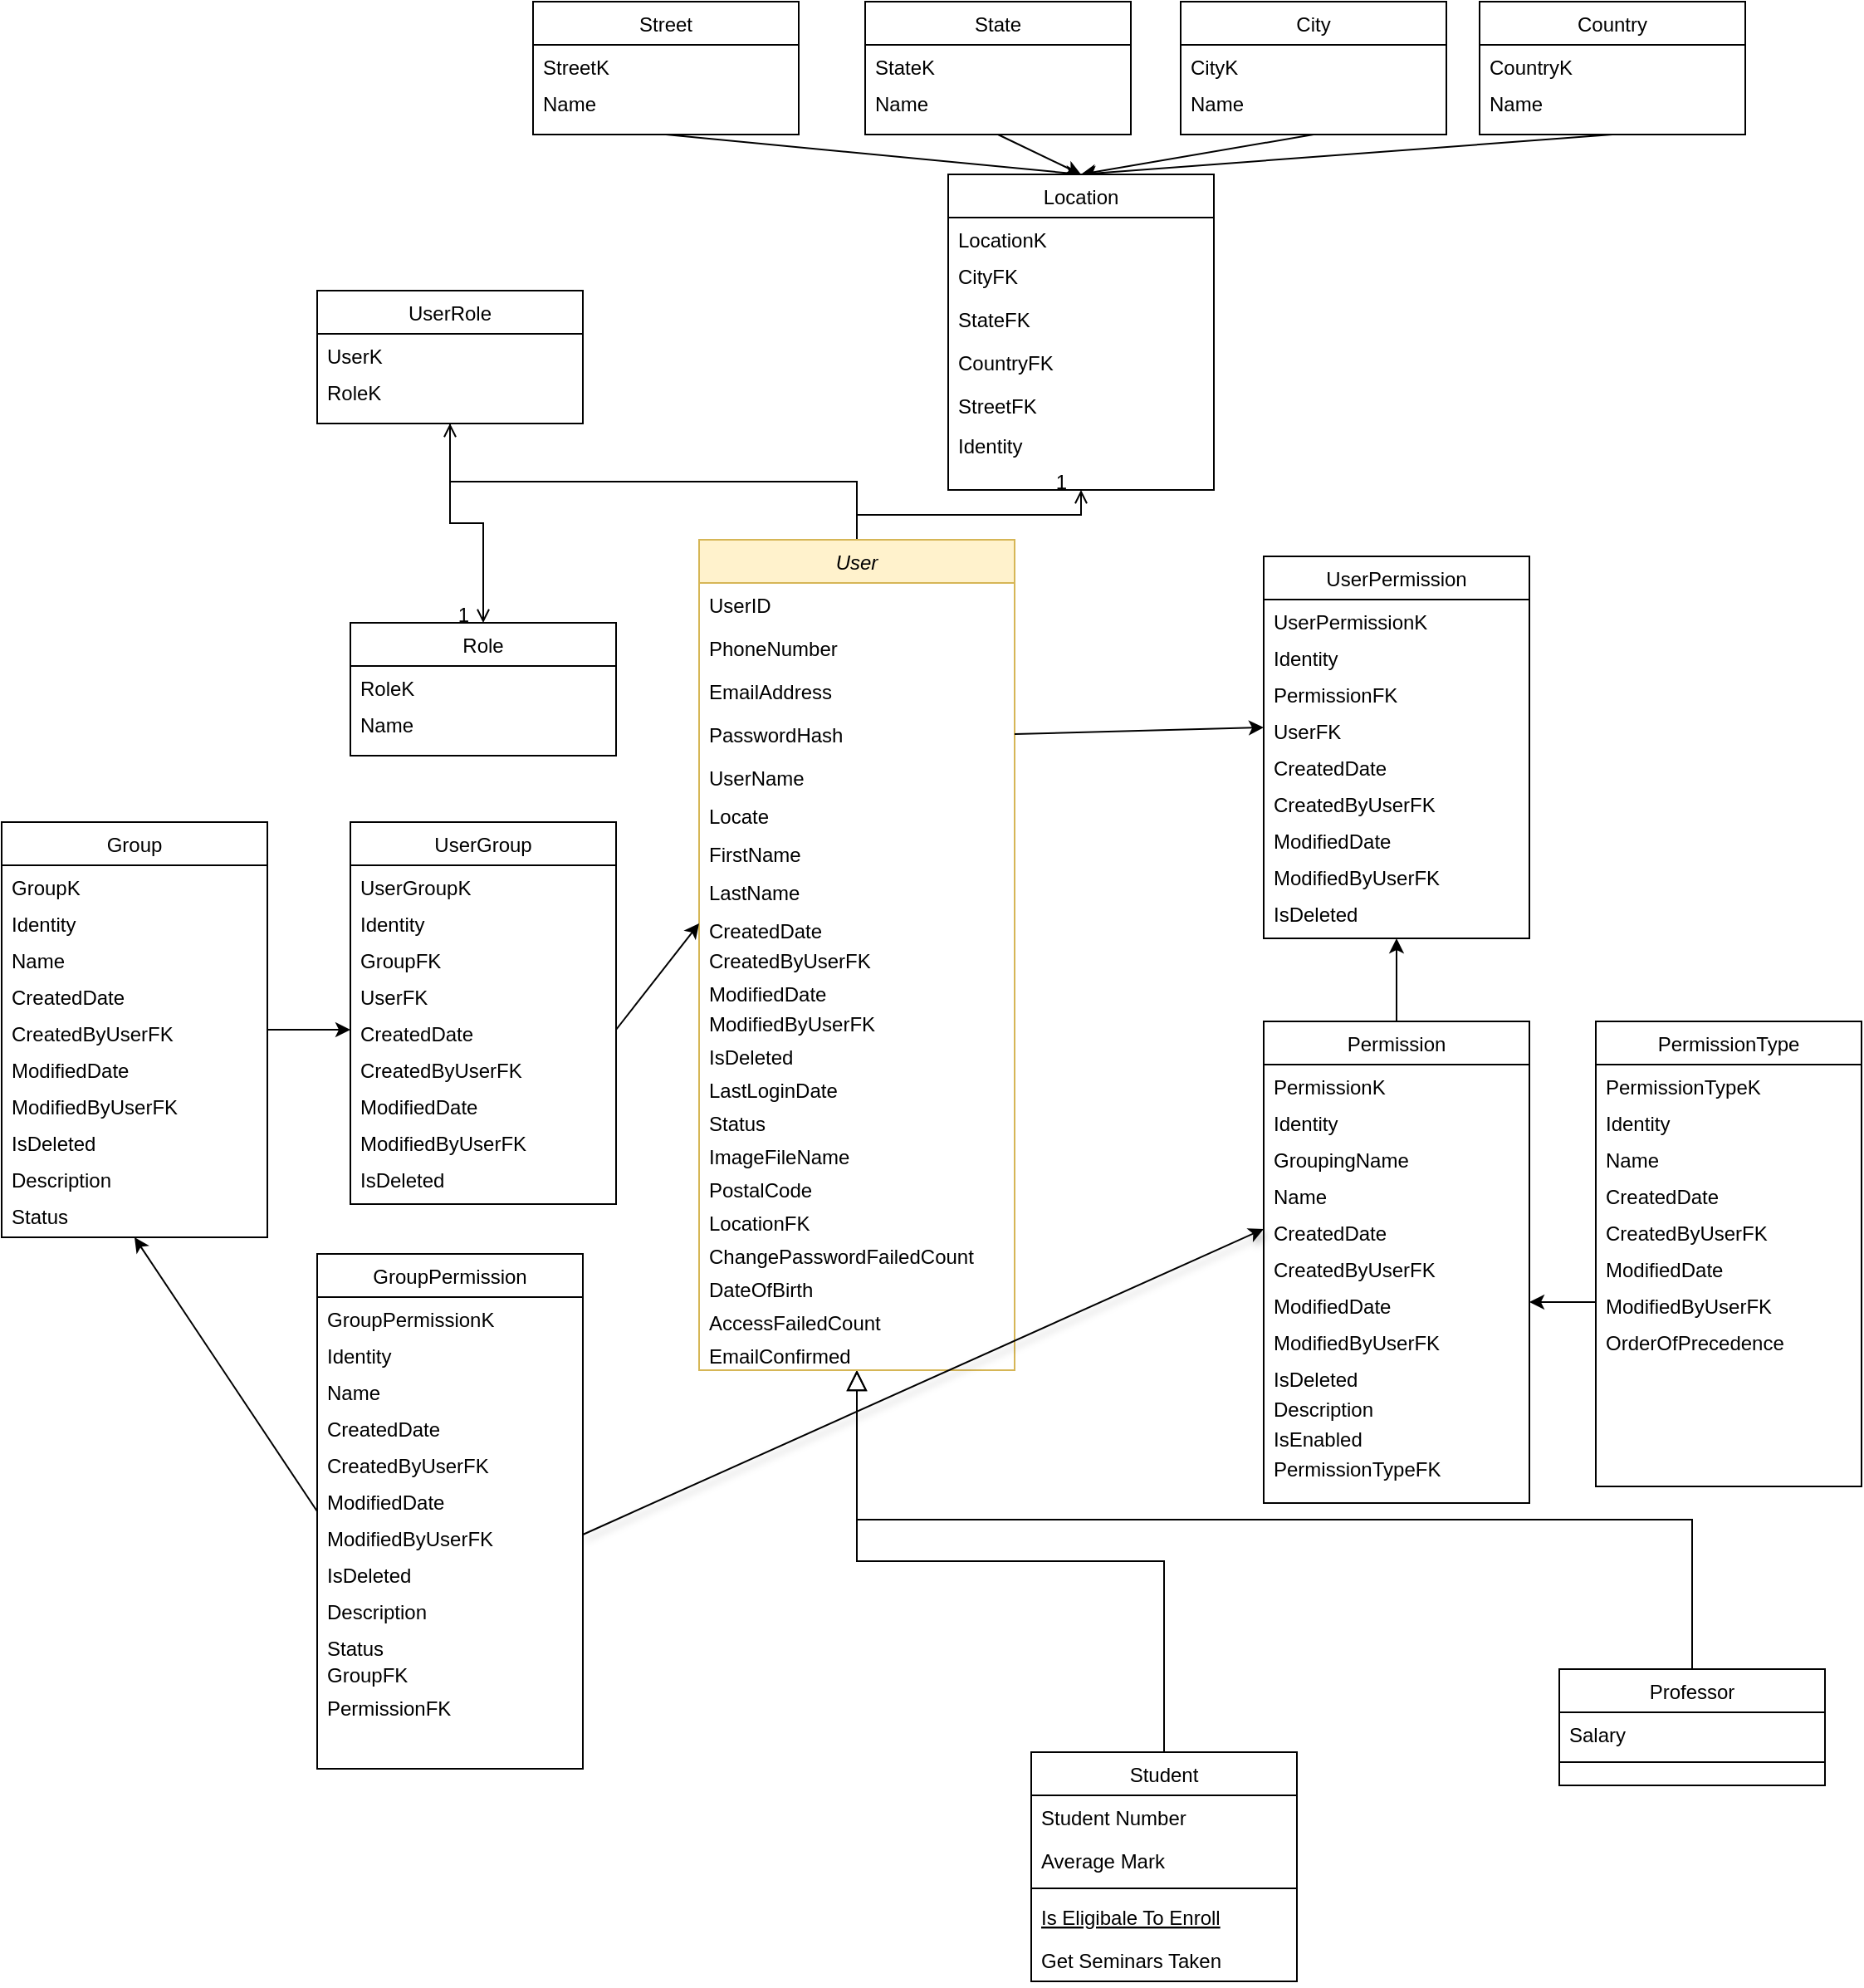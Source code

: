 <mxfile version="13.6.6" type="github">
  <diagram id="C5RBs43oDa-KdzZeNtuy" name="Page-1">
    <mxGraphModel dx="1669" dy="1644" grid="1" gridSize="10" guides="1" tooltips="1" connect="1" arrows="1" fold="1" page="1" pageScale="1" pageWidth="827" pageHeight="1169" math="0" shadow="0">
      <root>
        <mxCell id="WIyWlLk6GJQsqaUBKTNV-0" />
        <mxCell id="WIyWlLk6GJQsqaUBKTNV-1" parent="WIyWlLk6GJQsqaUBKTNV-0" />
        <mxCell id="zkfFHV4jXpPFQw0GAbJ--12" value="" style="endArrow=block;endSize=10;endFill=0;shadow=0;strokeWidth=1;rounded=0;edgeStyle=elbowEdgeStyle;elbow=vertical;" parent="WIyWlLk6GJQsqaUBKTNV-1" source="zkfFHV4jXpPFQw0GAbJ--6" target="zkfFHV4jXpPFQw0GAbJ--0" edge="1">
          <mxGeometry width="160" relative="1" as="geometry">
            <mxPoint x="200" y="203" as="sourcePoint" />
            <mxPoint x="200" y="203" as="targetPoint" />
          </mxGeometry>
        </mxCell>
        <mxCell id="zkfFHV4jXpPFQw0GAbJ--16" value="" style="endArrow=block;endSize=10;endFill=0;shadow=0;strokeWidth=1;rounded=0;edgeStyle=elbowEdgeStyle;elbow=vertical;" parent="WIyWlLk6GJQsqaUBKTNV-1" source="zkfFHV4jXpPFQw0GAbJ--13" target="zkfFHV4jXpPFQw0GAbJ--0" edge="1">
          <mxGeometry width="160" relative="1" as="geometry">
            <mxPoint x="210" y="373" as="sourcePoint" />
            <mxPoint x="310" y="271" as="targetPoint" />
          </mxGeometry>
        </mxCell>
        <mxCell id="zkfFHV4jXpPFQw0GAbJ--26" value="" style="endArrow=open;shadow=0;strokeWidth=1;rounded=0;endFill=1;edgeStyle=elbowEdgeStyle;elbow=vertical;entryX=0.5;entryY=1;entryDx=0;entryDy=0;" parent="WIyWlLk6GJQsqaUBKTNV-1" source="zkfFHV4jXpPFQw0GAbJ--0" target="Q-3guyebxXpcDZq1tB_L-99" edge="1">
          <mxGeometry x="0.5" y="41" relative="1" as="geometry">
            <mxPoint x="380" y="192" as="sourcePoint" />
            <mxPoint x="540" y="192" as="targetPoint" />
            <mxPoint x="-40" y="32" as="offset" />
          </mxGeometry>
        </mxCell>
        <mxCell id="zkfFHV4jXpPFQw0GAbJ--28" value="1" style="resizable=0;align=right;verticalAlign=bottom;labelBackgroundColor=none;fontSize=12;" parent="zkfFHV4jXpPFQw0GAbJ--26" connectable="0" vertex="1">
          <mxGeometry x="1" relative="1" as="geometry">
            <mxPoint x="-7" y="4" as="offset" />
          </mxGeometry>
        </mxCell>
        <mxCell id="zkfFHV4jXpPFQw0GAbJ--6" value="Student" style="swimlane;fontStyle=0;align=center;verticalAlign=top;childLayout=stackLayout;horizontal=1;startSize=26;horizontalStack=0;resizeParent=1;resizeLast=0;collapsible=1;marginBottom=0;rounded=0;shadow=0;strokeWidth=1;" parent="WIyWlLk6GJQsqaUBKTNV-1" vertex="1">
          <mxGeometry x="190" y="470" width="160" height="138" as="geometry">
            <mxRectangle x="130" y="380" width="160" height="26" as="alternateBounds" />
          </mxGeometry>
        </mxCell>
        <mxCell id="zkfFHV4jXpPFQw0GAbJ--7" value="Student Number" style="text;align=left;verticalAlign=top;spacingLeft=4;spacingRight=4;overflow=hidden;rotatable=0;points=[[0,0.5],[1,0.5]];portConstraint=eastwest;" parent="zkfFHV4jXpPFQw0GAbJ--6" vertex="1">
          <mxGeometry y="26" width="160" height="26" as="geometry" />
        </mxCell>
        <mxCell id="zkfFHV4jXpPFQw0GAbJ--8" value="Average Mark" style="text;align=left;verticalAlign=top;spacingLeft=4;spacingRight=4;overflow=hidden;rotatable=0;points=[[0,0.5],[1,0.5]];portConstraint=eastwest;rounded=0;shadow=0;html=0;" parent="zkfFHV4jXpPFQw0GAbJ--6" vertex="1">
          <mxGeometry y="52" width="160" height="26" as="geometry" />
        </mxCell>
        <mxCell id="zkfFHV4jXpPFQw0GAbJ--9" value="" style="line;html=1;strokeWidth=1;align=left;verticalAlign=middle;spacingTop=-1;spacingLeft=3;spacingRight=3;rotatable=0;labelPosition=right;points=[];portConstraint=eastwest;" parent="zkfFHV4jXpPFQw0GAbJ--6" vertex="1">
          <mxGeometry y="78" width="160" height="8" as="geometry" />
        </mxCell>
        <mxCell id="zkfFHV4jXpPFQw0GAbJ--10" value="Is Eligibale To Enroll" style="text;align=left;verticalAlign=top;spacingLeft=4;spacingRight=4;overflow=hidden;rotatable=0;points=[[0,0.5],[1,0.5]];portConstraint=eastwest;fontStyle=4" parent="zkfFHV4jXpPFQw0GAbJ--6" vertex="1">
          <mxGeometry y="86" width="160" height="26" as="geometry" />
        </mxCell>
        <mxCell id="zkfFHV4jXpPFQw0GAbJ--11" value="Get Seminars Taken" style="text;align=left;verticalAlign=top;spacingLeft=4;spacingRight=4;overflow=hidden;rotatable=0;points=[[0,0.5],[1,0.5]];portConstraint=eastwest;" parent="zkfFHV4jXpPFQw0GAbJ--6" vertex="1">
          <mxGeometry y="112" width="160" height="26" as="geometry" />
        </mxCell>
        <mxCell id="zkfFHV4jXpPFQw0GAbJ--13" value="Professor" style="swimlane;fontStyle=0;align=center;verticalAlign=top;childLayout=stackLayout;horizontal=1;startSize=26;horizontalStack=0;resizeParent=1;resizeLast=0;collapsible=1;marginBottom=0;rounded=0;shadow=0;strokeWidth=1;" parent="WIyWlLk6GJQsqaUBKTNV-1" vertex="1">
          <mxGeometry x="508" y="420" width="160" height="70" as="geometry">
            <mxRectangle x="340" y="380" width="170" height="26" as="alternateBounds" />
          </mxGeometry>
        </mxCell>
        <mxCell id="zkfFHV4jXpPFQw0GAbJ--14" value="Salary" style="text;align=left;verticalAlign=top;spacingLeft=4;spacingRight=4;overflow=hidden;rotatable=0;points=[[0,0.5],[1,0.5]];portConstraint=eastwest;" parent="zkfFHV4jXpPFQw0GAbJ--13" vertex="1">
          <mxGeometry y="26" width="160" height="26" as="geometry" />
        </mxCell>
        <mxCell id="zkfFHV4jXpPFQw0GAbJ--15" value="" style="line;html=1;strokeWidth=1;align=left;verticalAlign=middle;spacingTop=-1;spacingLeft=3;spacingRight=3;rotatable=0;labelPosition=right;points=[];portConstraint=eastwest;" parent="zkfFHV4jXpPFQw0GAbJ--13" vertex="1">
          <mxGeometry y="52" width="160" height="8" as="geometry" />
        </mxCell>
        <mxCell id="Q-3guyebxXpcDZq1tB_L-106" value="" style="endArrow=classic;html=1;entryX=0.5;entryY=0;entryDx=0;entryDy=0;exitX=0.5;exitY=1;exitDx=0;exitDy=0;" edge="1" parent="WIyWlLk6GJQsqaUBKTNV-1" source="zkfFHV4jXpPFQw0GAbJ--17" target="Q-3guyebxXpcDZq1tB_L-99">
          <mxGeometry width="50" height="50" relative="1" as="geometry">
            <mxPoint x="390" y="-340" as="sourcePoint" />
            <mxPoint x="440" y="-390" as="targetPoint" />
          </mxGeometry>
        </mxCell>
        <mxCell id="Q-3guyebxXpcDZq1tB_L-114" value="" style="endArrow=classic;html=1;exitX=0.5;exitY=1;exitDx=0;exitDy=0;entryX=0.5;entryY=0;entryDx=0;entryDy=0;" edge="1" parent="WIyWlLk6GJQsqaUBKTNV-1" source="Q-3guyebxXpcDZq1tB_L-107" target="Q-3guyebxXpcDZq1tB_L-99">
          <mxGeometry width="50" height="50" relative="1" as="geometry">
            <mxPoint x="690" y="-350" as="sourcePoint" />
            <mxPoint x="200" y="-330" as="targetPoint" />
          </mxGeometry>
        </mxCell>
        <mxCell id="Q-3guyebxXpcDZq1tB_L-115" value="" style="endArrow=classic;html=1;exitX=0.5;exitY=1;exitDx=0;exitDy=0;entryX=0.5;entryY=0;entryDx=0;entryDy=0;" edge="1" parent="WIyWlLk6GJQsqaUBKTNV-1" source="Q-3guyebxXpcDZq1tB_L-116" target="Q-3guyebxXpcDZq1tB_L-99">
          <mxGeometry width="50" height="50" relative="1" as="geometry">
            <mxPoint x="810" y="-320" as="sourcePoint" />
            <mxPoint x="310" y="-330" as="targetPoint" />
          </mxGeometry>
        </mxCell>
        <mxCell id="Q-3guyebxXpcDZq1tB_L-122" value="" style="endArrow=classic;html=1;exitX=0.5;exitY=1;exitDx=0;exitDy=0;entryX=0.5;entryY=0;entryDx=0;entryDy=0;" edge="1" parent="WIyWlLk6GJQsqaUBKTNV-1" source="Q-3guyebxXpcDZq1tB_L-119" target="Q-3guyebxXpcDZq1tB_L-99">
          <mxGeometry width="50" height="50" relative="1" as="geometry">
            <mxPoint x="490" y="-500" as="sourcePoint" />
            <mxPoint x="200" y="-330" as="targetPoint" />
          </mxGeometry>
        </mxCell>
        <mxCell id="zkfFHV4jXpPFQw0GAbJ--17" value="Street" style="swimlane;fontStyle=0;align=center;verticalAlign=top;childLayout=stackLayout;horizontal=1;startSize=26;horizontalStack=0;resizeParent=1;resizeLast=0;collapsible=1;marginBottom=0;rounded=0;shadow=0;strokeWidth=1;" parent="WIyWlLk6GJQsqaUBKTNV-1" vertex="1">
          <mxGeometry x="-110" y="-584" width="160" height="80" as="geometry">
            <mxRectangle x="550" y="140" width="160" height="26" as="alternateBounds" />
          </mxGeometry>
        </mxCell>
        <mxCell id="zkfFHV4jXpPFQw0GAbJ--18" value="StreetK" style="text;align=left;verticalAlign=top;spacingLeft=4;spacingRight=4;overflow=hidden;rotatable=0;points=[[0,0.5],[1,0.5]];portConstraint=eastwest;" parent="zkfFHV4jXpPFQw0GAbJ--17" vertex="1">
          <mxGeometry y="26" width="160" height="22" as="geometry" />
        </mxCell>
        <mxCell id="zkfFHV4jXpPFQw0GAbJ--19" value="Name" style="text;align=left;verticalAlign=top;spacingLeft=4;spacingRight=4;overflow=hidden;rotatable=0;points=[[0,0.5],[1,0.5]];portConstraint=eastwest;rounded=0;shadow=0;html=0;" parent="zkfFHV4jXpPFQw0GAbJ--17" vertex="1">
          <mxGeometry y="48" width="160" height="26" as="geometry" />
        </mxCell>
        <mxCell id="Q-3guyebxXpcDZq1tB_L-107" value="State" style="swimlane;fontStyle=0;align=center;verticalAlign=top;childLayout=stackLayout;horizontal=1;startSize=26;horizontalStack=0;resizeParent=1;resizeLast=0;collapsible=1;marginBottom=0;rounded=0;shadow=0;strokeWidth=1;" vertex="1" parent="WIyWlLk6GJQsqaUBKTNV-1">
          <mxGeometry x="90" y="-584" width="160" height="80" as="geometry">
            <mxRectangle x="550" y="140" width="160" height="26" as="alternateBounds" />
          </mxGeometry>
        </mxCell>
        <mxCell id="Q-3guyebxXpcDZq1tB_L-108" value="StateK" style="text;align=left;verticalAlign=top;spacingLeft=4;spacingRight=4;overflow=hidden;rotatable=0;points=[[0,0.5],[1,0.5]];portConstraint=eastwest;" vertex="1" parent="Q-3guyebxXpcDZq1tB_L-107">
          <mxGeometry y="26" width="160" height="22" as="geometry" />
        </mxCell>
        <mxCell id="Q-3guyebxXpcDZq1tB_L-109" value="Name" style="text;align=left;verticalAlign=top;spacingLeft=4;spacingRight=4;overflow=hidden;rotatable=0;points=[[0,0.5],[1,0.5]];portConstraint=eastwest;rounded=0;shadow=0;html=0;" vertex="1" parent="Q-3guyebxXpcDZq1tB_L-107">
          <mxGeometry y="48" width="160" height="26" as="geometry" />
        </mxCell>
        <mxCell id="Q-3guyebxXpcDZq1tB_L-116" value="City" style="swimlane;fontStyle=0;align=center;verticalAlign=top;childLayout=stackLayout;horizontal=1;startSize=26;horizontalStack=0;resizeParent=1;resizeLast=0;collapsible=1;marginBottom=0;rounded=0;shadow=0;strokeWidth=1;" vertex="1" parent="WIyWlLk6GJQsqaUBKTNV-1">
          <mxGeometry x="280" y="-584" width="160" height="80" as="geometry">
            <mxRectangle x="550" y="140" width="160" height="26" as="alternateBounds" />
          </mxGeometry>
        </mxCell>
        <mxCell id="Q-3guyebxXpcDZq1tB_L-117" value="CityK" style="text;align=left;verticalAlign=top;spacingLeft=4;spacingRight=4;overflow=hidden;rotatable=0;points=[[0,0.5],[1,0.5]];portConstraint=eastwest;" vertex="1" parent="Q-3guyebxXpcDZq1tB_L-116">
          <mxGeometry y="26" width="160" height="22" as="geometry" />
        </mxCell>
        <mxCell id="Q-3guyebxXpcDZq1tB_L-118" value="Name" style="text;align=left;verticalAlign=top;spacingLeft=4;spacingRight=4;overflow=hidden;rotatable=0;points=[[0,0.5],[1,0.5]];portConstraint=eastwest;rounded=0;shadow=0;html=0;" vertex="1" parent="Q-3guyebxXpcDZq1tB_L-116">
          <mxGeometry y="48" width="160" height="26" as="geometry" />
        </mxCell>
        <mxCell id="Q-3guyebxXpcDZq1tB_L-119" value="Country" style="swimlane;fontStyle=0;align=center;verticalAlign=top;childLayout=stackLayout;horizontal=1;startSize=26;horizontalStack=0;resizeParent=1;resizeLast=0;collapsible=1;marginBottom=0;rounded=0;shadow=0;strokeWidth=1;" vertex="1" parent="WIyWlLk6GJQsqaUBKTNV-1">
          <mxGeometry x="460" y="-584" width="160" height="80" as="geometry">
            <mxRectangle x="550" y="140" width="160" height="26" as="alternateBounds" />
          </mxGeometry>
        </mxCell>
        <mxCell id="Q-3guyebxXpcDZq1tB_L-120" value="CountryK" style="text;align=left;verticalAlign=top;spacingLeft=4;spacingRight=4;overflow=hidden;rotatable=0;points=[[0,0.5],[1,0.5]];portConstraint=eastwest;" vertex="1" parent="Q-3guyebxXpcDZq1tB_L-119">
          <mxGeometry y="26" width="160" height="22" as="geometry" />
        </mxCell>
        <mxCell id="Q-3guyebxXpcDZq1tB_L-121" value="Name" style="text;align=left;verticalAlign=top;spacingLeft=4;spacingRight=4;overflow=hidden;rotatable=0;points=[[0,0.5],[1,0.5]];portConstraint=eastwest;rounded=0;shadow=0;html=0;" vertex="1" parent="Q-3guyebxXpcDZq1tB_L-119">
          <mxGeometry y="48" width="160" height="26" as="geometry" />
        </mxCell>
        <mxCell id="Q-3guyebxXpcDZq1tB_L-99" value="Location" style="swimlane;fontStyle=0;align=center;verticalAlign=top;childLayout=stackLayout;horizontal=1;startSize=26;horizontalStack=0;resizeParent=1;resizeLast=0;collapsible=1;marginBottom=0;rounded=0;shadow=0;strokeWidth=1;" vertex="1" parent="WIyWlLk6GJQsqaUBKTNV-1">
          <mxGeometry x="140" y="-480" width="160" height="190" as="geometry">
            <mxRectangle x="550" y="140" width="160" height="26" as="alternateBounds" />
          </mxGeometry>
        </mxCell>
        <mxCell id="Q-3guyebxXpcDZq1tB_L-100" value="LocationK" style="text;align=left;verticalAlign=top;spacingLeft=4;spacingRight=4;overflow=hidden;rotatable=0;points=[[0,0.5],[1,0.5]];portConstraint=eastwest;" vertex="1" parent="Q-3guyebxXpcDZq1tB_L-99">
          <mxGeometry y="26" width="160" height="22" as="geometry" />
        </mxCell>
        <mxCell id="Q-3guyebxXpcDZq1tB_L-101" value="CityFK" style="text;align=left;verticalAlign=top;spacingLeft=4;spacingRight=4;overflow=hidden;rotatable=0;points=[[0,0.5],[1,0.5]];portConstraint=eastwest;rounded=0;shadow=0;html=0;" vertex="1" parent="Q-3guyebxXpcDZq1tB_L-99">
          <mxGeometry y="48" width="160" height="26" as="geometry" />
        </mxCell>
        <mxCell id="Q-3guyebxXpcDZq1tB_L-102" value="StateFK" style="text;align=left;verticalAlign=top;spacingLeft=4;spacingRight=4;overflow=hidden;rotatable=0;points=[[0,0.5],[1,0.5]];portConstraint=eastwest;rounded=0;shadow=0;html=0;" vertex="1" parent="Q-3guyebxXpcDZq1tB_L-99">
          <mxGeometry y="74" width="160" height="26" as="geometry" />
        </mxCell>
        <mxCell id="Q-3guyebxXpcDZq1tB_L-103" value="CountryFK" style="text;align=left;verticalAlign=top;spacingLeft=4;spacingRight=4;overflow=hidden;rotatable=0;points=[[0,0.5],[1,0.5]];portConstraint=eastwest;rounded=0;shadow=0;html=0;" vertex="1" parent="Q-3guyebxXpcDZq1tB_L-99">
          <mxGeometry y="100" width="160" height="26" as="geometry" />
        </mxCell>
        <mxCell id="Q-3guyebxXpcDZq1tB_L-104" value="StreetFK" style="text;align=left;verticalAlign=top;spacingLeft=4;spacingRight=4;overflow=hidden;rotatable=0;points=[[0,0.5],[1,0.5]];portConstraint=eastwest;rounded=0;shadow=0;html=0;" vertex="1" parent="Q-3guyebxXpcDZq1tB_L-99">
          <mxGeometry y="126" width="160" height="24" as="geometry" />
        </mxCell>
        <mxCell id="Q-3guyebxXpcDZq1tB_L-105" value="Identity" style="text;align=left;verticalAlign=top;spacingLeft=4;spacingRight=4;overflow=hidden;rotatable=0;points=[[0,0.5],[1,0.5]];portConstraint=eastwest;rounded=0;shadow=0;html=0;" vertex="1" parent="Q-3guyebxXpcDZq1tB_L-99">
          <mxGeometry y="150" width="160" height="24" as="geometry" />
        </mxCell>
        <mxCell id="Q-3guyebxXpcDZq1tB_L-137" value="" style="endArrow=open;shadow=0;strokeWidth=1;rounded=0;endFill=1;edgeStyle=elbowEdgeStyle;elbow=vertical;entryX=0.5;entryY=0;entryDx=0;entryDy=0;exitX=0.5;exitY=1;exitDx=0;exitDy=0;" edge="1" parent="WIyWlLk6GJQsqaUBKTNV-1" source="Q-3guyebxXpcDZq1tB_L-139" target="Q-3guyebxXpcDZq1tB_L-130">
          <mxGeometry x="0.5" y="41" relative="1" as="geometry">
            <mxPoint x="-140" y="-310" as="sourcePoint" />
            <mxPoint x="230" y="-280" as="targetPoint" />
            <mxPoint x="-40" y="32" as="offset" />
          </mxGeometry>
        </mxCell>
        <mxCell id="Q-3guyebxXpcDZq1tB_L-138" value="1" style="resizable=0;align=right;verticalAlign=bottom;labelBackgroundColor=none;fontSize=12;" connectable="0" vertex="1" parent="Q-3guyebxXpcDZq1tB_L-137">
          <mxGeometry x="1" relative="1" as="geometry">
            <mxPoint x="-7" y="4" as="offset" />
          </mxGeometry>
        </mxCell>
        <mxCell id="Q-3guyebxXpcDZq1tB_L-142" value="" style="endArrow=open;shadow=0;strokeWidth=1;rounded=0;endFill=1;edgeStyle=elbowEdgeStyle;elbow=vertical;exitX=0.5;exitY=0;exitDx=0;exitDy=0;entryX=0.5;entryY=1;entryDx=0;entryDy=0;" edge="1" parent="WIyWlLk6GJQsqaUBKTNV-1" source="zkfFHV4jXpPFQw0GAbJ--0" target="Q-3guyebxXpcDZq1tB_L-139">
          <mxGeometry x="0.5" y="41" relative="1" as="geometry">
            <mxPoint x="155" y="-250" as="sourcePoint" />
            <mxPoint x="-110" y="-320" as="targetPoint" />
            <mxPoint x="-40" y="32" as="offset" />
          </mxGeometry>
        </mxCell>
        <mxCell id="Q-3guyebxXpcDZq1tB_L-130" value="Role" style="swimlane;fontStyle=0;align=center;verticalAlign=top;childLayout=stackLayout;horizontal=1;startSize=26;horizontalStack=0;resizeParent=1;resizeLast=0;collapsible=1;marginBottom=0;rounded=0;shadow=0;strokeWidth=1;" vertex="1" parent="WIyWlLk6GJQsqaUBKTNV-1">
          <mxGeometry x="-220" y="-210" width="160" height="80" as="geometry">
            <mxRectangle x="550" y="140" width="160" height="26" as="alternateBounds" />
          </mxGeometry>
        </mxCell>
        <mxCell id="Q-3guyebxXpcDZq1tB_L-131" value="RoleK" style="text;align=left;verticalAlign=top;spacingLeft=4;spacingRight=4;overflow=hidden;rotatable=0;points=[[0,0.5],[1,0.5]];portConstraint=eastwest;" vertex="1" parent="Q-3guyebxXpcDZq1tB_L-130">
          <mxGeometry y="26" width="160" height="22" as="geometry" />
        </mxCell>
        <mxCell id="Q-3guyebxXpcDZq1tB_L-132" value="Name" style="text;align=left;verticalAlign=top;spacingLeft=4;spacingRight=4;overflow=hidden;rotatable=0;points=[[0,0.5],[1,0.5]];portConstraint=eastwest;rounded=0;shadow=0;html=0;" vertex="1" parent="Q-3guyebxXpcDZq1tB_L-130">
          <mxGeometry y="48" width="160" height="26" as="geometry" />
        </mxCell>
        <mxCell id="zkfFHV4jXpPFQw0GAbJ--0" value="User" style="swimlane;fontStyle=2;align=center;verticalAlign=top;childLayout=stackLayout;horizontal=1;startSize=26;horizontalStack=0;resizeParent=1;resizeLast=0;collapsible=1;marginBottom=0;rounded=0;shadow=0;strokeWidth=1;fillColor=#fff2cc;strokeColor=#d6b656;" parent="WIyWlLk6GJQsqaUBKTNV-1" vertex="1">
          <mxGeometry x="-10" y="-260" width="190" height="500" as="geometry">
            <mxRectangle x="230" y="140" width="160" height="26" as="alternateBounds" />
          </mxGeometry>
        </mxCell>
        <mxCell id="zkfFHV4jXpPFQw0GAbJ--1" value="UserID" style="text;align=left;verticalAlign=top;spacingLeft=4;spacingRight=4;overflow=hidden;rotatable=0;points=[[0,0.5],[1,0.5]];portConstraint=eastwest;" parent="zkfFHV4jXpPFQw0GAbJ--0" vertex="1">
          <mxGeometry y="26" width="190" height="26" as="geometry" />
        </mxCell>
        <mxCell id="zkfFHV4jXpPFQw0GAbJ--2" value="PhoneNumber" style="text;align=left;verticalAlign=top;spacingLeft=4;spacingRight=4;overflow=hidden;rotatable=0;points=[[0,0.5],[1,0.5]];portConstraint=eastwest;rounded=0;shadow=0;html=0;" parent="zkfFHV4jXpPFQw0GAbJ--0" vertex="1">
          <mxGeometry y="52" width="190" height="26" as="geometry" />
        </mxCell>
        <mxCell id="zkfFHV4jXpPFQw0GAbJ--3" value="EmailAddress" style="text;align=left;verticalAlign=top;spacingLeft=4;spacingRight=4;overflow=hidden;rotatable=0;points=[[0,0.5],[1,0.5]];portConstraint=eastwest;rounded=0;shadow=0;html=0;" parent="zkfFHV4jXpPFQw0GAbJ--0" vertex="1">
          <mxGeometry y="78" width="190" height="26" as="geometry" />
        </mxCell>
        <mxCell id="Q-3guyebxXpcDZq1tB_L-30" value="PasswordHash" style="text;align=left;verticalAlign=top;spacingLeft=4;spacingRight=4;overflow=hidden;rotatable=0;points=[[0,0.5],[1,0.5]];portConstraint=eastwest;rounded=0;shadow=0;html=0;" vertex="1" parent="zkfFHV4jXpPFQw0GAbJ--0">
          <mxGeometry y="104" width="190" height="26" as="geometry" />
        </mxCell>
        <mxCell id="Q-3guyebxXpcDZq1tB_L-31" value="UserName" style="text;align=left;verticalAlign=top;spacingLeft=4;spacingRight=4;overflow=hidden;rotatable=0;points=[[0,0.5],[1,0.5]];portConstraint=eastwest;rounded=0;shadow=0;html=0;" vertex="1" parent="zkfFHV4jXpPFQw0GAbJ--0">
          <mxGeometry y="130" width="190" height="23" as="geometry" />
        </mxCell>
        <mxCell id="Q-3guyebxXpcDZq1tB_L-32" value="Locate" style="text;align=left;verticalAlign=top;spacingLeft=4;spacingRight=4;overflow=hidden;rotatable=0;points=[[0,0.5],[1,0.5]];portConstraint=eastwest;rounded=0;shadow=0;html=0;" vertex="1" parent="zkfFHV4jXpPFQw0GAbJ--0">
          <mxGeometry y="153" width="190" height="23" as="geometry" />
        </mxCell>
        <mxCell id="Q-3guyebxXpcDZq1tB_L-33" value="FirstName" style="text;align=left;verticalAlign=top;spacingLeft=4;spacingRight=4;overflow=hidden;rotatable=0;points=[[0,0.5],[1,0.5]];portConstraint=eastwest;rounded=0;shadow=0;html=0;" vertex="1" parent="zkfFHV4jXpPFQw0GAbJ--0">
          <mxGeometry y="176" width="190" height="23" as="geometry" />
        </mxCell>
        <mxCell id="Q-3guyebxXpcDZq1tB_L-34" value="LastName" style="text;align=left;verticalAlign=top;spacingLeft=4;spacingRight=4;overflow=hidden;rotatable=0;points=[[0,0.5],[1,0.5]];portConstraint=eastwest;rounded=0;shadow=0;html=0;" vertex="1" parent="zkfFHV4jXpPFQw0GAbJ--0">
          <mxGeometry y="199" width="190" height="23" as="geometry" />
        </mxCell>
        <mxCell id="Q-3guyebxXpcDZq1tB_L-35" value="CreatedDate" style="text;align=left;verticalAlign=top;spacingLeft=4;spacingRight=4;overflow=hidden;rotatable=0;points=[[0,0.5],[1,0.5]];portConstraint=eastwest;rounded=0;shadow=0;html=0;" vertex="1" parent="zkfFHV4jXpPFQw0GAbJ--0">
          <mxGeometry y="222" width="190" height="18" as="geometry" />
        </mxCell>
        <mxCell id="Q-3guyebxXpcDZq1tB_L-36" value="CreatedByUserFK" style="text;align=left;verticalAlign=top;spacingLeft=4;spacingRight=4;overflow=hidden;rotatable=0;points=[[0,0.5],[1,0.5]];portConstraint=eastwest;rounded=0;shadow=0;html=0;" vertex="1" parent="zkfFHV4jXpPFQw0GAbJ--0">
          <mxGeometry y="240" width="190" height="20" as="geometry" />
        </mxCell>
        <mxCell id="Q-3guyebxXpcDZq1tB_L-37" value="ModifiedDate" style="text;align=left;verticalAlign=top;spacingLeft=4;spacingRight=4;overflow=hidden;rotatable=0;points=[[0,0.5],[1,0.5]];portConstraint=eastwest;rounded=0;shadow=0;html=0;" vertex="1" parent="zkfFHV4jXpPFQw0GAbJ--0">
          <mxGeometry y="260" width="190" height="18" as="geometry" />
        </mxCell>
        <mxCell id="Q-3guyebxXpcDZq1tB_L-38" value="ModifiedByUserFK" style="text;align=left;verticalAlign=top;spacingLeft=4;spacingRight=4;overflow=hidden;rotatable=0;points=[[0,0.5],[1,0.5]];portConstraint=eastwest;rounded=0;shadow=0;html=0;" vertex="1" parent="zkfFHV4jXpPFQw0GAbJ--0">
          <mxGeometry y="278" width="190" height="20" as="geometry" />
        </mxCell>
        <mxCell id="Q-3guyebxXpcDZq1tB_L-53" value="IsDeleted" style="text;align=left;verticalAlign=top;spacingLeft=4;spacingRight=4;overflow=hidden;rotatable=0;points=[[0,0.5],[1,0.5]];portConstraint=eastwest;rounded=0;shadow=0;html=0;" vertex="1" parent="zkfFHV4jXpPFQw0GAbJ--0">
          <mxGeometry y="298" width="190" height="20" as="geometry" />
        </mxCell>
        <mxCell id="Q-3guyebxXpcDZq1tB_L-83" value="LastLoginDate" style="text;align=left;verticalAlign=top;spacingLeft=4;spacingRight=4;overflow=hidden;rotatable=0;points=[[0,0.5],[1,0.5]];portConstraint=eastwest;rounded=0;shadow=0;html=0;" vertex="1" parent="zkfFHV4jXpPFQw0GAbJ--0">
          <mxGeometry y="318" width="190" height="20" as="geometry" />
        </mxCell>
        <mxCell id="Q-3guyebxXpcDZq1tB_L-84" value="Status" style="text;align=left;verticalAlign=top;spacingLeft=4;spacingRight=4;overflow=hidden;rotatable=0;points=[[0,0.5],[1,0.5]];portConstraint=eastwest;rounded=0;shadow=0;html=0;" vertex="1" parent="zkfFHV4jXpPFQw0GAbJ--0">
          <mxGeometry y="338" width="190" height="20" as="geometry" />
        </mxCell>
        <mxCell id="Q-3guyebxXpcDZq1tB_L-86" value="ImageFileName" style="text;align=left;verticalAlign=top;spacingLeft=4;spacingRight=4;overflow=hidden;rotatable=0;points=[[0,0.5],[1,0.5]];portConstraint=eastwest;rounded=0;shadow=0;html=0;" vertex="1" parent="zkfFHV4jXpPFQw0GAbJ--0">
          <mxGeometry y="358" width="190" height="20" as="geometry" />
        </mxCell>
        <mxCell id="Q-3guyebxXpcDZq1tB_L-89" value="PostalCode" style="text;align=left;verticalAlign=top;spacingLeft=4;spacingRight=4;overflow=hidden;rotatable=0;points=[[0,0.5],[1,0.5]];portConstraint=eastwest;rounded=0;shadow=0;html=0;" vertex="1" parent="zkfFHV4jXpPFQw0GAbJ--0">
          <mxGeometry y="378" width="190" height="20" as="geometry" />
        </mxCell>
        <mxCell id="Q-3guyebxXpcDZq1tB_L-91" value="LocationFK" style="text;align=left;verticalAlign=top;spacingLeft=4;spacingRight=4;overflow=hidden;rotatable=0;points=[[0,0.5],[1,0.5]];portConstraint=eastwest;rounded=0;shadow=0;html=0;" vertex="1" parent="zkfFHV4jXpPFQw0GAbJ--0">
          <mxGeometry y="398" width="190" height="20" as="geometry" />
        </mxCell>
        <mxCell id="Q-3guyebxXpcDZq1tB_L-92" value="ChangePasswordFailedCount" style="text;align=left;verticalAlign=top;spacingLeft=4;spacingRight=4;overflow=hidden;rotatable=0;points=[[0,0.5],[1,0.5]];portConstraint=eastwest;rounded=0;shadow=0;html=0;" vertex="1" parent="zkfFHV4jXpPFQw0GAbJ--0">
          <mxGeometry y="418" width="190" height="20" as="geometry" />
        </mxCell>
        <mxCell id="Q-3guyebxXpcDZq1tB_L-94" value="DateOfBirth" style="text;align=left;verticalAlign=top;spacingLeft=4;spacingRight=4;overflow=hidden;rotatable=0;points=[[0,0.5],[1,0.5]];portConstraint=eastwest;rounded=0;shadow=0;html=0;" vertex="1" parent="zkfFHV4jXpPFQw0GAbJ--0">
          <mxGeometry y="438" width="190" height="20" as="geometry" />
        </mxCell>
        <mxCell id="Q-3guyebxXpcDZq1tB_L-95" value="AccessFailedCount" style="text;align=left;verticalAlign=top;spacingLeft=4;spacingRight=4;overflow=hidden;rotatable=0;points=[[0,0.5],[1,0.5]];portConstraint=eastwest;rounded=0;shadow=0;html=0;" vertex="1" parent="zkfFHV4jXpPFQw0GAbJ--0">
          <mxGeometry y="458" width="190" height="20" as="geometry" />
        </mxCell>
        <mxCell id="Q-3guyebxXpcDZq1tB_L-96" value="EmailConfirmed" style="text;align=left;verticalAlign=top;spacingLeft=4;spacingRight=4;overflow=hidden;rotatable=0;points=[[0,0.5],[1,0.5]];portConstraint=eastwest;rounded=0;shadow=0;html=0;" vertex="1" parent="zkfFHV4jXpPFQw0GAbJ--0">
          <mxGeometry y="478" width="190" height="20" as="geometry" />
        </mxCell>
        <mxCell id="Q-3guyebxXpcDZq1tB_L-139" value="UserRole" style="swimlane;fontStyle=0;align=center;verticalAlign=top;childLayout=stackLayout;horizontal=1;startSize=26;horizontalStack=0;resizeParent=1;resizeLast=0;collapsible=1;marginBottom=0;rounded=0;shadow=0;strokeWidth=1;" vertex="1" parent="WIyWlLk6GJQsqaUBKTNV-1">
          <mxGeometry x="-240" y="-410" width="160" height="80" as="geometry">
            <mxRectangle x="550" y="140" width="160" height="26" as="alternateBounds" />
          </mxGeometry>
        </mxCell>
        <mxCell id="Q-3guyebxXpcDZq1tB_L-140" value="UserK" style="text;align=left;verticalAlign=top;spacingLeft=4;spacingRight=4;overflow=hidden;rotatable=0;points=[[0,0.5],[1,0.5]];portConstraint=eastwest;" vertex="1" parent="Q-3guyebxXpcDZq1tB_L-139">
          <mxGeometry y="26" width="160" height="22" as="geometry" />
        </mxCell>
        <mxCell id="Q-3guyebxXpcDZq1tB_L-141" value="RoleK" style="text;align=left;verticalAlign=top;spacingLeft=4;spacingRight=4;overflow=hidden;rotatable=0;points=[[0,0.5],[1,0.5]];portConstraint=eastwest;rounded=0;shadow=0;html=0;" vertex="1" parent="Q-3guyebxXpcDZq1tB_L-139">
          <mxGeometry y="48" width="160" height="26" as="geometry" />
        </mxCell>
        <mxCell id="Q-3guyebxXpcDZq1tB_L-156" value="" style="endArrow=classic;html=1;entryX=0;entryY=0.5;entryDx=0;entryDy=0;exitX=1;exitY=0.5;exitDx=0;exitDy=0;" edge="1" parent="WIyWlLk6GJQsqaUBKTNV-1" source="Q-3guyebxXpcDZq1tB_L-30" target="Q-3guyebxXpcDZq1tB_L-148">
          <mxGeometry width="50" height="50" relative="1" as="geometry">
            <mxPoint x="200" y="-70" as="sourcePoint" />
            <mxPoint x="230" y="-470" as="targetPoint" />
          </mxGeometry>
        </mxCell>
        <mxCell id="Q-3guyebxXpcDZq1tB_L-157" value="UserGroup" style="swimlane;fontStyle=0;align=center;verticalAlign=top;childLayout=stackLayout;horizontal=1;startSize=26;horizontalStack=0;resizeParent=1;resizeLast=0;collapsible=1;marginBottom=0;rounded=0;shadow=0;strokeWidth=1;" vertex="1" parent="WIyWlLk6GJQsqaUBKTNV-1">
          <mxGeometry x="-220" y="-90" width="160" height="230" as="geometry">
            <mxRectangle x="550" y="140" width="160" height="26" as="alternateBounds" />
          </mxGeometry>
        </mxCell>
        <mxCell id="Q-3guyebxXpcDZq1tB_L-158" value="UserGroupK" style="text;align=left;verticalAlign=top;spacingLeft=4;spacingRight=4;overflow=hidden;rotatable=0;points=[[0,0.5],[1,0.5]];portConstraint=eastwest;" vertex="1" parent="Q-3guyebxXpcDZq1tB_L-157">
          <mxGeometry y="26" width="160" height="22" as="geometry" />
        </mxCell>
        <mxCell id="Q-3guyebxXpcDZq1tB_L-159" value="Identity" style="text;align=left;verticalAlign=top;spacingLeft=4;spacingRight=4;overflow=hidden;rotatable=0;points=[[0,0.5],[1,0.5]];portConstraint=eastwest;rounded=0;shadow=0;html=0;" vertex="1" parent="Q-3guyebxXpcDZq1tB_L-157">
          <mxGeometry y="48" width="160" height="22" as="geometry" />
        </mxCell>
        <mxCell id="Q-3guyebxXpcDZq1tB_L-160" value="GroupFK" style="text;align=left;verticalAlign=top;spacingLeft=4;spacingRight=4;overflow=hidden;rotatable=0;points=[[0,0.5],[1,0.5]];portConstraint=eastwest;rounded=0;shadow=0;html=0;" vertex="1" parent="Q-3guyebxXpcDZq1tB_L-157">
          <mxGeometry y="70" width="160" height="22" as="geometry" />
        </mxCell>
        <mxCell id="Q-3guyebxXpcDZq1tB_L-161" value="UserFK" style="text;align=left;verticalAlign=top;spacingLeft=4;spacingRight=4;overflow=hidden;rotatable=0;points=[[0,0.5],[1,0.5]];portConstraint=eastwest;rounded=0;shadow=0;html=0;" vertex="1" parent="Q-3guyebxXpcDZq1tB_L-157">
          <mxGeometry y="92" width="160" height="22" as="geometry" />
        </mxCell>
        <mxCell id="Q-3guyebxXpcDZq1tB_L-162" value="CreatedDate" style="text;align=left;verticalAlign=top;spacingLeft=4;spacingRight=4;overflow=hidden;rotatable=0;points=[[0,0.5],[1,0.5]];portConstraint=eastwest;rounded=0;shadow=0;html=0;" vertex="1" parent="Q-3guyebxXpcDZq1tB_L-157">
          <mxGeometry y="114" width="160" height="22" as="geometry" />
        </mxCell>
        <mxCell id="Q-3guyebxXpcDZq1tB_L-163" value="CreatedByUserFK" style="text;align=left;verticalAlign=top;spacingLeft=4;spacingRight=4;overflow=hidden;rotatable=0;points=[[0,0.5],[1,0.5]];portConstraint=eastwest;rounded=0;shadow=0;html=0;" vertex="1" parent="Q-3guyebxXpcDZq1tB_L-157">
          <mxGeometry y="136" width="160" height="22" as="geometry" />
        </mxCell>
        <mxCell id="Q-3guyebxXpcDZq1tB_L-164" value="ModifiedDate" style="text;align=left;verticalAlign=top;spacingLeft=4;spacingRight=4;overflow=hidden;rotatable=0;points=[[0,0.5],[1,0.5]];portConstraint=eastwest;rounded=0;shadow=0;html=0;" vertex="1" parent="Q-3guyebxXpcDZq1tB_L-157">
          <mxGeometry y="158" width="160" height="22" as="geometry" />
        </mxCell>
        <mxCell id="Q-3guyebxXpcDZq1tB_L-165" value="ModifiedByUserFK" style="text;align=left;verticalAlign=top;spacingLeft=4;spacingRight=4;overflow=hidden;rotatable=0;points=[[0,0.5],[1,0.5]];portConstraint=eastwest;rounded=0;shadow=0;html=0;" vertex="1" parent="Q-3guyebxXpcDZq1tB_L-157">
          <mxGeometry y="180" width="160" height="22" as="geometry" />
        </mxCell>
        <mxCell id="Q-3guyebxXpcDZq1tB_L-166" value="IsDeleted" style="text;align=left;verticalAlign=top;spacingLeft=4;spacingRight=4;overflow=hidden;rotatable=0;points=[[0,0.5],[1,0.5]];portConstraint=eastwest;rounded=0;shadow=0;html=0;" vertex="1" parent="Q-3guyebxXpcDZq1tB_L-157">
          <mxGeometry y="202" width="160" height="22" as="geometry" />
        </mxCell>
        <mxCell id="Q-3guyebxXpcDZq1tB_L-179" value="" style="endArrow=classic;html=1;exitX=0;exitY=0.5;exitDx=0;exitDy=0;entryX=1;entryY=0.5;entryDx=0;entryDy=0;" edge="1" parent="WIyWlLk6GJQsqaUBKTNV-1" source="Q-3guyebxXpcDZq1tB_L-175" target="Q-3guyebxXpcDZq1tB_L-187">
          <mxGeometry width="50" height="50" relative="1" as="geometry">
            <mxPoint x="190" y="-133" as="sourcePoint" />
            <mxPoint x="410" y="-20" as="targetPoint" />
          </mxGeometry>
        </mxCell>
        <mxCell id="Q-3guyebxXpcDZq1tB_L-144" value="UserPermission" style="swimlane;fontStyle=0;align=center;verticalAlign=top;childLayout=stackLayout;horizontal=1;startSize=26;horizontalStack=0;resizeParent=1;resizeLast=0;collapsible=1;marginBottom=0;rounded=0;shadow=0;strokeWidth=1;" vertex="1" parent="WIyWlLk6GJQsqaUBKTNV-1">
          <mxGeometry x="330" y="-250" width="160" height="230" as="geometry">
            <mxRectangle x="550" y="140" width="160" height="26" as="alternateBounds" />
          </mxGeometry>
        </mxCell>
        <mxCell id="Q-3guyebxXpcDZq1tB_L-145" value="UserPermissionK" style="text;align=left;verticalAlign=top;spacingLeft=4;spacingRight=4;overflow=hidden;rotatable=0;points=[[0,0.5],[1,0.5]];portConstraint=eastwest;" vertex="1" parent="Q-3guyebxXpcDZq1tB_L-144">
          <mxGeometry y="26" width="160" height="22" as="geometry" />
        </mxCell>
        <mxCell id="Q-3guyebxXpcDZq1tB_L-146" value="Identity" style="text;align=left;verticalAlign=top;spacingLeft=4;spacingRight=4;overflow=hidden;rotatable=0;points=[[0,0.5],[1,0.5]];portConstraint=eastwest;rounded=0;shadow=0;html=0;" vertex="1" parent="Q-3guyebxXpcDZq1tB_L-144">
          <mxGeometry y="48" width="160" height="22" as="geometry" />
        </mxCell>
        <mxCell id="Q-3guyebxXpcDZq1tB_L-147" value="PermissionFK" style="text;align=left;verticalAlign=top;spacingLeft=4;spacingRight=4;overflow=hidden;rotatable=0;points=[[0,0.5],[1,0.5]];portConstraint=eastwest;rounded=0;shadow=0;html=0;" vertex="1" parent="Q-3guyebxXpcDZq1tB_L-144">
          <mxGeometry y="70" width="160" height="22" as="geometry" />
        </mxCell>
        <mxCell id="Q-3guyebxXpcDZq1tB_L-148" value="UserFK" style="text;align=left;verticalAlign=top;spacingLeft=4;spacingRight=4;overflow=hidden;rotatable=0;points=[[0,0.5],[1,0.5]];portConstraint=eastwest;rounded=0;shadow=0;html=0;" vertex="1" parent="Q-3guyebxXpcDZq1tB_L-144">
          <mxGeometry y="92" width="160" height="22" as="geometry" />
        </mxCell>
        <mxCell id="Q-3guyebxXpcDZq1tB_L-149" value="CreatedDate" style="text;align=left;verticalAlign=top;spacingLeft=4;spacingRight=4;overflow=hidden;rotatable=0;points=[[0,0.5],[1,0.5]];portConstraint=eastwest;rounded=0;shadow=0;html=0;" vertex="1" parent="Q-3guyebxXpcDZq1tB_L-144">
          <mxGeometry y="114" width="160" height="22" as="geometry" />
        </mxCell>
        <mxCell id="Q-3guyebxXpcDZq1tB_L-150" value="CreatedByUserFK" style="text;align=left;verticalAlign=top;spacingLeft=4;spacingRight=4;overflow=hidden;rotatable=0;points=[[0,0.5],[1,0.5]];portConstraint=eastwest;rounded=0;shadow=0;html=0;" vertex="1" parent="Q-3guyebxXpcDZq1tB_L-144">
          <mxGeometry y="136" width="160" height="22" as="geometry" />
        </mxCell>
        <mxCell id="Q-3guyebxXpcDZq1tB_L-151" value="ModifiedDate" style="text;align=left;verticalAlign=top;spacingLeft=4;spacingRight=4;overflow=hidden;rotatable=0;points=[[0,0.5],[1,0.5]];portConstraint=eastwest;rounded=0;shadow=0;html=0;" vertex="1" parent="Q-3guyebxXpcDZq1tB_L-144">
          <mxGeometry y="158" width="160" height="22" as="geometry" />
        </mxCell>
        <mxCell id="Q-3guyebxXpcDZq1tB_L-152" value="ModifiedByUserFK" style="text;align=left;verticalAlign=top;spacingLeft=4;spacingRight=4;overflow=hidden;rotatable=0;points=[[0,0.5],[1,0.5]];portConstraint=eastwest;rounded=0;shadow=0;html=0;" vertex="1" parent="Q-3guyebxXpcDZq1tB_L-144">
          <mxGeometry y="180" width="160" height="22" as="geometry" />
        </mxCell>
        <mxCell id="Q-3guyebxXpcDZq1tB_L-153" value="IsDeleted" style="text;align=left;verticalAlign=top;spacingLeft=4;spacingRight=4;overflow=hidden;rotatable=0;points=[[0,0.5],[1,0.5]];portConstraint=eastwest;rounded=0;shadow=0;html=0;" vertex="1" parent="Q-3guyebxXpcDZq1tB_L-144">
          <mxGeometry y="202" width="160" height="22" as="geometry" />
        </mxCell>
        <mxCell id="Q-3guyebxXpcDZq1tB_L-167" value="PermissionType&#xa;" style="swimlane;fontStyle=0;align=center;verticalAlign=top;childLayout=stackLayout;horizontal=1;startSize=26;horizontalStack=0;resizeParent=1;resizeLast=0;collapsible=1;marginBottom=0;rounded=0;shadow=0;strokeWidth=1;" vertex="1" parent="WIyWlLk6GJQsqaUBKTNV-1">
          <mxGeometry x="530" y="30" width="160" height="280" as="geometry">
            <mxRectangle x="550" y="140" width="160" height="26" as="alternateBounds" />
          </mxGeometry>
        </mxCell>
        <mxCell id="Q-3guyebxXpcDZq1tB_L-168" value="PermissionTypeK" style="text;align=left;verticalAlign=top;spacingLeft=4;spacingRight=4;overflow=hidden;rotatable=0;points=[[0,0.5],[1,0.5]];portConstraint=eastwest;" vertex="1" parent="Q-3guyebxXpcDZq1tB_L-167">
          <mxGeometry y="26" width="160" height="22" as="geometry" />
        </mxCell>
        <mxCell id="Q-3guyebxXpcDZq1tB_L-169" value="Identity" style="text;align=left;verticalAlign=top;spacingLeft=4;spacingRight=4;overflow=hidden;rotatable=0;points=[[0,0.5],[1,0.5]];portConstraint=eastwest;rounded=0;shadow=0;html=0;" vertex="1" parent="Q-3guyebxXpcDZq1tB_L-167">
          <mxGeometry y="48" width="160" height="22" as="geometry" />
        </mxCell>
        <mxCell id="Q-3guyebxXpcDZq1tB_L-170" value="Name" style="text;align=left;verticalAlign=top;spacingLeft=4;spacingRight=4;overflow=hidden;rotatable=0;points=[[0,0.5],[1,0.5]];portConstraint=eastwest;rounded=0;shadow=0;html=0;" vertex="1" parent="Q-3guyebxXpcDZq1tB_L-167">
          <mxGeometry y="70" width="160" height="22" as="geometry" />
        </mxCell>
        <mxCell id="Q-3guyebxXpcDZq1tB_L-172" value="CreatedDate" style="text;align=left;verticalAlign=top;spacingLeft=4;spacingRight=4;overflow=hidden;rotatable=0;points=[[0,0.5],[1,0.5]];portConstraint=eastwest;rounded=0;shadow=0;html=0;" vertex="1" parent="Q-3guyebxXpcDZq1tB_L-167">
          <mxGeometry y="92" width="160" height="22" as="geometry" />
        </mxCell>
        <mxCell id="Q-3guyebxXpcDZq1tB_L-173" value="CreatedByUserFK" style="text;align=left;verticalAlign=top;spacingLeft=4;spacingRight=4;overflow=hidden;rotatable=0;points=[[0,0.5],[1,0.5]];portConstraint=eastwest;rounded=0;shadow=0;html=0;" vertex="1" parent="Q-3guyebxXpcDZq1tB_L-167">
          <mxGeometry y="114" width="160" height="22" as="geometry" />
        </mxCell>
        <mxCell id="Q-3guyebxXpcDZq1tB_L-174" value="ModifiedDate" style="text;align=left;verticalAlign=top;spacingLeft=4;spacingRight=4;overflow=hidden;rotatable=0;points=[[0,0.5],[1,0.5]];portConstraint=eastwest;rounded=0;shadow=0;html=0;" vertex="1" parent="Q-3guyebxXpcDZq1tB_L-167">
          <mxGeometry y="136" width="160" height="22" as="geometry" />
        </mxCell>
        <mxCell id="Q-3guyebxXpcDZq1tB_L-175" value="ModifiedByUserFK" style="text;align=left;verticalAlign=top;spacingLeft=4;spacingRight=4;overflow=hidden;rotatable=0;points=[[0,0.5],[1,0.5]];portConstraint=eastwest;rounded=0;shadow=0;html=0;" vertex="1" parent="Q-3guyebxXpcDZq1tB_L-167">
          <mxGeometry y="158" width="160" height="22" as="geometry" />
        </mxCell>
        <mxCell id="Q-3guyebxXpcDZq1tB_L-177" value="OrderOfPrecedence" style="text;align=left;verticalAlign=top;spacingLeft=4;spacingRight=4;overflow=hidden;rotatable=0;points=[[0,0.5],[1,0.5]];portConstraint=eastwest;rounded=0;shadow=0;html=0;" vertex="1" parent="Q-3guyebxXpcDZq1tB_L-167">
          <mxGeometry y="180" width="160" height="18" as="geometry" />
        </mxCell>
        <mxCell id="Q-3guyebxXpcDZq1tB_L-192" value="" style="endArrow=classic;html=1;exitX=0.5;exitY=0;exitDx=0;exitDy=0;entryX=0.5;entryY=1;entryDx=0;entryDy=0;" edge="1" parent="WIyWlLk6GJQsqaUBKTNV-1" source="Q-3guyebxXpcDZq1tB_L-180" target="Q-3guyebxXpcDZq1tB_L-144">
          <mxGeometry width="50" height="50" relative="1" as="geometry">
            <mxPoint x="620" y="40" as="sourcePoint" />
            <mxPoint x="360" as="targetPoint" />
          </mxGeometry>
        </mxCell>
        <mxCell id="Q-3guyebxXpcDZq1tB_L-206" value="Group" style="swimlane;fontStyle=0;align=center;verticalAlign=top;childLayout=stackLayout;horizontal=1;startSize=26;horizontalStack=0;resizeParent=1;resizeLast=0;collapsible=1;marginBottom=0;rounded=0;shadow=0;strokeWidth=1;" vertex="1" parent="WIyWlLk6GJQsqaUBKTNV-1">
          <mxGeometry x="-430" y="-90" width="160" height="250" as="geometry">
            <mxRectangle x="550" y="140" width="160" height="26" as="alternateBounds" />
          </mxGeometry>
        </mxCell>
        <mxCell id="Q-3guyebxXpcDZq1tB_L-207" value="GroupK" style="text;align=left;verticalAlign=top;spacingLeft=4;spacingRight=4;overflow=hidden;rotatable=0;points=[[0,0.5],[1,0.5]];portConstraint=eastwest;" vertex="1" parent="Q-3guyebxXpcDZq1tB_L-206">
          <mxGeometry y="26" width="160" height="22" as="geometry" />
        </mxCell>
        <mxCell id="Q-3guyebxXpcDZq1tB_L-208" value="Identity" style="text;align=left;verticalAlign=top;spacingLeft=4;spacingRight=4;overflow=hidden;rotatable=0;points=[[0,0.5],[1,0.5]];portConstraint=eastwest;rounded=0;shadow=0;html=0;" vertex="1" parent="Q-3guyebxXpcDZq1tB_L-206">
          <mxGeometry y="48" width="160" height="22" as="geometry" />
        </mxCell>
        <mxCell id="Q-3guyebxXpcDZq1tB_L-209" value="Name" style="text;align=left;verticalAlign=top;spacingLeft=4;spacingRight=4;overflow=hidden;rotatable=0;points=[[0,0.5],[1,0.5]];portConstraint=eastwest;rounded=0;shadow=0;html=0;" vertex="1" parent="Q-3guyebxXpcDZq1tB_L-206">
          <mxGeometry y="70" width="160" height="22" as="geometry" />
        </mxCell>
        <mxCell id="Q-3guyebxXpcDZq1tB_L-211" value="CreatedDate" style="text;align=left;verticalAlign=top;spacingLeft=4;spacingRight=4;overflow=hidden;rotatable=0;points=[[0,0.5],[1,0.5]];portConstraint=eastwest;rounded=0;shadow=0;html=0;" vertex="1" parent="Q-3guyebxXpcDZq1tB_L-206">
          <mxGeometry y="92" width="160" height="22" as="geometry" />
        </mxCell>
        <mxCell id="Q-3guyebxXpcDZq1tB_L-212" value="CreatedByUserFK" style="text;align=left;verticalAlign=top;spacingLeft=4;spacingRight=4;overflow=hidden;rotatable=0;points=[[0,0.5],[1,0.5]];portConstraint=eastwest;rounded=0;shadow=0;html=0;" vertex="1" parent="Q-3guyebxXpcDZq1tB_L-206">
          <mxGeometry y="114" width="160" height="22" as="geometry" />
        </mxCell>
        <mxCell id="Q-3guyebxXpcDZq1tB_L-213" value="ModifiedDate" style="text;align=left;verticalAlign=top;spacingLeft=4;spacingRight=4;overflow=hidden;rotatable=0;points=[[0,0.5],[1,0.5]];portConstraint=eastwest;rounded=0;shadow=0;html=0;" vertex="1" parent="Q-3guyebxXpcDZq1tB_L-206">
          <mxGeometry y="136" width="160" height="22" as="geometry" />
        </mxCell>
        <mxCell id="Q-3guyebxXpcDZq1tB_L-214" value="ModifiedByUserFK" style="text;align=left;verticalAlign=top;spacingLeft=4;spacingRight=4;overflow=hidden;rotatable=0;points=[[0,0.5],[1,0.5]];portConstraint=eastwest;rounded=0;shadow=0;html=0;" vertex="1" parent="Q-3guyebxXpcDZq1tB_L-206">
          <mxGeometry y="158" width="160" height="22" as="geometry" />
        </mxCell>
        <mxCell id="Q-3guyebxXpcDZq1tB_L-215" value="IsDeleted" style="text;align=left;verticalAlign=top;spacingLeft=4;spacingRight=4;overflow=hidden;rotatable=0;points=[[0,0.5],[1,0.5]];portConstraint=eastwest;rounded=0;shadow=0;html=0;" vertex="1" parent="Q-3guyebxXpcDZq1tB_L-206">
          <mxGeometry y="180" width="160" height="22" as="geometry" />
        </mxCell>
        <mxCell id="Q-3guyebxXpcDZq1tB_L-218" value="Description" style="text;align=left;verticalAlign=top;spacingLeft=4;spacingRight=4;overflow=hidden;rotatable=0;points=[[0,0.5],[1,0.5]];portConstraint=eastwest;rounded=0;shadow=0;html=0;" vertex="1" parent="Q-3guyebxXpcDZq1tB_L-206">
          <mxGeometry y="202" width="160" height="22" as="geometry" />
        </mxCell>
        <mxCell id="Q-3guyebxXpcDZq1tB_L-219" value="Status" style="text;align=left;verticalAlign=top;spacingLeft=4;spacingRight=4;overflow=hidden;rotatable=0;points=[[0,0.5],[1,0.5]];portConstraint=eastwest;rounded=0;shadow=0;html=0;" vertex="1" parent="Q-3guyebxXpcDZq1tB_L-206">
          <mxGeometry y="224" width="160" height="16" as="geometry" />
        </mxCell>
        <mxCell id="Q-3guyebxXpcDZq1tB_L-216" value="" style="endArrow=classic;html=1;exitX=1;exitY=0.5;exitDx=0;exitDy=0;entryX=0;entryY=0.5;entryDx=0;entryDy=0;" edge="1" parent="WIyWlLk6GJQsqaUBKTNV-1" source="Q-3guyebxXpcDZq1tB_L-212" target="Q-3guyebxXpcDZq1tB_L-162">
          <mxGeometry width="50" height="50" relative="1" as="geometry">
            <mxPoint x="-70" y="90" as="sourcePoint" />
            <mxPoint x="-20" y="40" as="targetPoint" />
          </mxGeometry>
        </mxCell>
        <mxCell id="Q-3guyebxXpcDZq1tB_L-217" value="" style="endArrow=classic;html=1;entryX=0;entryY=0.5;entryDx=0;entryDy=0;exitX=1;exitY=0.5;exitDx=0;exitDy=0;" edge="1" parent="WIyWlLk6GJQsqaUBKTNV-1" source="Q-3guyebxXpcDZq1tB_L-162" target="Q-3guyebxXpcDZq1tB_L-35">
          <mxGeometry width="50" height="50" relative="1" as="geometry">
            <mxPoint x="-70" y="90" as="sourcePoint" />
            <mxPoint x="-20" y="40" as="targetPoint" />
          </mxGeometry>
        </mxCell>
        <mxCell id="Q-3guyebxXpcDZq1tB_L-180" value="Permission" style="swimlane;fontStyle=0;align=center;verticalAlign=top;childLayout=stackLayout;horizontal=1;startSize=26;horizontalStack=0;resizeParent=1;resizeLast=0;collapsible=1;marginBottom=0;rounded=0;shadow=0;strokeWidth=1;" vertex="1" parent="WIyWlLk6GJQsqaUBKTNV-1">
          <mxGeometry x="330" y="30" width="160" height="290" as="geometry">
            <mxRectangle x="550" y="140" width="160" height="26" as="alternateBounds" />
          </mxGeometry>
        </mxCell>
        <mxCell id="Q-3guyebxXpcDZq1tB_L-181" value="PermissionK" style="text;align=left;verticalAlign=top;spacingLeft=4;spacingRight=4;overflow=hidden;rotatable=0;points=[[0,0.5],[1,0.5]];portConstraint=eastwest;" vertex="1" parent="Q-3guyebxXpcDZq1tB_L-180">
          <mxGeometry y="26" width="160" height="22" as="geometry" />
        </mxCell>
        <mxCell id="Q-3guyebxXpcDZq1tB_L-182" value="Identity" style="text;align=left;verticalAlign=top;spacingLeft=4;spacingRight=4;overflow=hidden;rotatable=0;points=[[0,0.5],[1,0.5]];portConstraint=eastwest;rounded=0;shadow=0;html=0;" vertex="1" parent="Q-3guyebxXpcDZq1tB_L-180">
          <mxGeometry y="48" width="160" height="22" as="geometry" />
        </mxCell>
        <mxCell id="Q-3guyebxXpcDZq1tB_L-183" value="GroupingName" style="text;align=left;verticalAlign=top;spacingLeft=4;spacingRight=4;overflow=hidden;rotatable=0;points=[[0,0.5],[1,0.5]];portConstraint=eastwest;rounded=0;shadow=0;html=0;" vertex="1" parent="Q-3guyebxXpcDZq1tB_L-180">
          <mxGeometry y="70" width="160" height="22" as="geometry" />
        </mxCell>
        <mxCell id="Q-3guyebxXpcDZq1tB_L-184" value="Name" style="text;align=left;verticalAlign=top;spacingLeft=4;spacingRight=4;overflow=hidden;rotatable=0;points=[[0,0.5],[1,0.5]];portConstraint=eastwest;rounded=0;shadow=0;html=0;" vertex="1" parent="Q-3guyebxXpcDZq1tB_L-180">
          <mxGeometry y="92" width="160" height="22" as="geometry" />
        </mxCell>
        <mxCell id="Q-3guyebxXpcDZq1tB_L-185" value="CreatedDate" style="text;align=left;verticalAlign=top;spacingLeft=4;spacingRight=4;overflow=hidden;rotatable=0;points=[[0,0.5],[1,0.5]];portConstraint=eastwest;rounded=0;shadow=0;html=0;" vertex="1" parent="Q-3guyebxXpcDZq1tB_L-180">
          <mxGeometry y="114" width="160" height="22" as="geometry" />
        </mxCell>
        <mxCell id="Q-3guyebxXpcDZq1tB_L-186" value="CreatedByUserFK" style="text;align=left;verticalAlign=top;spacingLeft=4;spacingRight=4;overflow=hidden;rotatable=0;points=[[0,0.5],[1,0.5]];portConstraint=eastwest;rounded=0;shadow=0;html=0;" vertex="1" parent="Q-3guyebxXpcDZq1tB_L-180">
          <mxGeometry y="136" width="160" height="22" as="geometry" />
        </mxCell>
        <mxCell id="Q-3guyebxXpcDZq1tB_L-187" value="ModifiedDate" style="text;align=left;verticalAlign=top;spacingLeft=4;spacingRight=4;overflow=hidden;rotatable=0;points=[[0,0.5],[1,0.5]];portConstraint=eastwest;rounded=0;shadow=0;html=0;" vertex="1" parent="Q-3guyebxXpcDZq1tB_L-180">
          <mxGeometry y="158" width="160" height="22" as="geometry" />
        </mxCell>
        <mxCell id="Q-3guyebxXpcDZq1tB_L-188" value="ModifiedByUserFK" style="text;align=left;verticalAlign=top;spacingLeft=4;spacingRight=4;overflow=hidden;rotatable=0;points=[[0,0.5],[1,0.5]];portConstraint=eastwest;rounded=0;shadow=0;html=0;" vertex="1" parent="Q-3guyebxXpcDZq1tB_L-180">
          <mxGeometry y="180" width="160" height="22" as="geometry" />
        </mxCell>
        <mxCell id="Q-3guyebxXpcDZq1tB_L-189" value="IsDeleted" style="text;align=left;verticalAlign=top;spacingLeft=4;spacingRight=4;overflow=hidden;rotatable=0;points=[[0,0.5],[1,0.5]];portConstraint=eastwest;rounded=0;shadow=0;html=0;" vertex="1" parent="Q-3guyebxXpcDZq1tB_L-180">
          <mxGeometry y="202" width="160" height="18" as="geometry" />
        </mxCell>
        <mxCell id="Q-3guyebxXpcDZq1tB_L-190" value="Description" style="text;align=left;verticalAlign=top;spacingLeft=4;spacingRight=4;overflow=hidden;rotatable=0;points=[[0,0.5],[1,0.5]];portConstraint=eastwest;rounded=0;shadow=0;html=0;" vertex="1" parent="Q-3guyebxXpcDZq1tB_L-180">
          <mxGeometry y="220" width="160" height="18" as="geometry" />
        </mxCell>
        <mxCell id="Q-3guyebxXpcDZq1tB_L-191" value="IsEnabled&#xa;" style="text;align=left;verticalAlign=top;spacingLeft=4;spacingRight=4;overflow=hidden;rotatable=0;points=[[0,0.5],[1,0.5]];portConstraint=eastwest;rounded=0;shadow=0;html=0;" vertex="1" parent="Q-3guyebxXpcDZq1tB_L-180">
          <mxGeometry y="238" width="160" height="18" as="geometry" />
        </mxCell>
        <mxCell id="Q-3guyebxXpcDZq1tB_L-205" value="PermissionTypeFK&#xa;" style="text;align=left;verticalAlign=top;spacingLeft=4;spacingRight=4;overflow=hidden;rotatable=0;points=[[0,0.5],[1,0.5]];portConstraint=eastwest;rounded=0;shadow=0;html=0;" vertex="1" parent="Q-3guyebxXpcDZq1tB_L-180">
          <mxGeometry y="256" width="160" height="18" as="geometry" />
        </mxCell>
        <mxCell id="Q-3guyebxXpcDZq1tB_L-220" value="GroupPermission" style="swimlane;fontStyle=0;align=center;verticalAlign=top;childLayout=stackLayout;horizontal=1;startSize=26;horizontalStack=0;resizeParent=1;resizeLast=0;collapsible=1;marginBottom=0;rounded=0;shadow=0;strokeWidth=1;" vertex="1" parent="WIyWlLk6GJQsqaUBKTNV-1">
          <mxGeometry x="-240" y="170" width="160" height="310" as="geometry">
            <mxRectangle x="550" y="140" width="160" height="26" as="alternateBounds" />
          </mxGeometry>
        </mxCell>
        <mxCell id="Q-3guyebxXpcDZq1tB_L-221" value="GroupPermissionK" style="text;align=left;verticalAlign=top;spacingLeft=4;spacingRight=4;overflow=hidden;rotatable=0;points=[[0,0.5],[1,0.5]];portConstraint=eastwest;" vertex="1" parent="Q-3guyebxXpcDZq1tB_L-220">
          <mxGeometry y="26" width="160" height="22" as="geometry" />
        </mxCell>
        <mxCell id="Q-3guyebxXpcDZq1tB_L-222" value="Identity" style="text;align=left;verticalAlign=top;spacingLeft=4;spacingRight=4;overflow=hidden;rotatable=0;points=[[0,0.5],[1,0.5]];portConstraint=eastwest;rounded=0;shadow=0;html=0;" vertex="1" parent="Q-3guyebxXpcDZq1tB_L-220">
          <mxGeometry y="48" width="160" height="22" as="geometry" />
        </mxCell>
        <mxCell id="Q-3guyebxXpcDZq1tB_L-223" value="Name" style="text;align=left;verticalAlign=top;spacingLeft=4;spacingRight=4;overflow=hidden;rotatable=0;points=[[0,0.5],[1,0.5]];portConstraint=eastwest;rounded=0;shadow=0;html=0;" vertex="1" parent="Q-3guyebxXpcDZq1tB_L-220">
          <mxGeometry y="70" width="160" height="22" as="geometry" />
        </mxCell>
        <mxCell id="Q-3guyebxXpcDZq1tB_L-224" value="CreatedDate" style="text;align=left;verticalAlign=top;spacingLeft=4;spacingRight=4;overflow=hidden;rotatable=0;points=[[0,0.5],[1,0.5]];portConstraint=eastwest;rounded=0;shadow=0;html=0;" vertex="1" parent="Q-3guyebxXpcDZq1tB_L-220">
          <mxGeometry y="92" width="160" height="22" as="geometry" />
        </mxCell>
        <mxCell id="Q-3guyebxXpcDZq1tB_L-225" value="CreatedByUserFK" style="text;align=left;verticalAlign=top;spacingLeft=4;spacingRight=4;overflow=hidden;rotatable=0;points=[[0,0.5],[1,0.5]];portConstraint=eastwest;rounded=0;shadow=0;html=0;" vertex="1" parent="Q-3guyebxXpcDZq1tB_L-220">
          <mxGeometry y="114" width="160" height="22" as="geometry" />
        </mxCell>
        <mxCell id="Q-3guyebxXpcDZq1tB_L-226" value="ModifiedDate" style="text;align=left;verticalAlign=top;spacingLeft=4;spacingRight=4;overflow=hidden;rotatable=0;points=[[0,0.5],[1,0.5]];portConstraint=eastwest;rounded=0;shadow=0;html=0;" vertex="1" parent="Q-3guyebxXpcDZq1tB_L-220">
          <mxGeometry y="136" width="160" height="22" as="geometry" />
        </mxCell>
        <mxCell id="Q-3guyebxXpcDZq1tB_L-227" value="ModifiedByUserFK" style="text;align=left;verticalAlign=top;spacingLeft=4;spacingRight=4;overflow=hidden;rotatable=0;points=[[0,0.5],[1,0.5]];portConstraint=eastwest;rounded=0;shadow=0;html=0;" vertex="1" parent="Q-3guyebxXpcDZq1tB_L-220">
          <mxGeometry y="158" width="160" height="22" as="geometry" />
        </mxCell>
        <mxCell id="Q-3guyebxXpcDZq1tB_L-228" value="IsDeleted" style="text;align=left;verticalAlign=top;spacingLeft=4;spacingRight=4;overflow=hidden;rotatable=0;points=[[0,0.5],[1,0.5]];portConstraint=eastwest;rounded=0;shadow=0;html=0;" vertex="1" parent="Q-3guyebxXpcDZq1tB_L-220">
          <mxGeometry y="180" width="160" height="22" as="geometry" />
        </mxCell>
        <mxCell id="Q-3guyebxXpcDZq1tB_L-229" value="Description" style="text;align=left;verticalAlign=top;spacingLeft=4;spacingRight=4;overflow=hidden;rotatable=0;points=[[0,0.5],[1,0.5]];portConstraint=eastwest;rounded=0;shadow=0;html=0;" vertex="1" parent="Q-3guyebxXpcDZq1tB_L-220">
          <mxGeometry y="202" width="160" height="22" as="geometry" />
        </mxCell>
        <mxCell id="Q-3guyebxXpcDZq1tB_L-230" value="Status" style="text;align=left;verticalAlign=top;spacingLeft=4;spacingRight=4;overflow=hidden;rotatable=0;points=[[0,0.5],[1,0.5]];portConstraint=eastwest;rounded=0;shadow=0;html=0;" vertex="1" parent="Q-3guyebxXpcDZq1tB_L-220">
          <mxGeometry y="224" width="160" height="16" as="geometry" />
        </mxCell>
        <mxCell id="Q-3guyebxXpcDZq1tB_L-231" value="GroupFK&#xa;" style="text;align=left;verticalAlign=top;spacingLeft=4;spacingRight=4;overflow=hidden;rotatable=0;points=[[0,0.5],[1,0.5]];portConstraint=eastwest;rounded=0;shadow=0;html=0;" vertex="1" parent="Q-3guyebxXpcDZq1tB_L-220">
          <mxGeometry y="240" width="160" height="20" as="geometry" />
        </mxCell>
        <mxCell id="Q-3guyebxXpcDZq1tB_L-232" value="PermissionFK" style="text;align=left;verticalAlign=top;spacingLeft=4;spacingRight=4;overflow=hidden;rotatable=0;points=[[0,0.5],[1,0.5]];portConstraint=eastwest;rounded=0;shadow=0;html=0;" vertex="1" parent="Q-3guyebxXpcDZq1tB_L-220">
          <mxGeometry y="260" width="160" height="20" as="geometry" />
        </mxCell>
        <mxCell id="Q-3guyebxXpcDZq1tB_L-233" value="" style="endArrow=classic;html=1;exitX=0;exitY=0.5;exitDx=0;exitDy=0;entryX=0.5;entryY=1;entryDx=0;entryDy=0;" edge="1" parent="WIyWlLk6GJQsqaUBKTNV-1" source="Q-3guyebxXpcDZq1tB_L-220" target="Q-3guyebxXpcDZq1tB_L-206">
          <mxGeometry width="50" height="50" relative="1" as="geometry">
            <mxPoint x="-260" y="290" as="sourcePoint" />
            <mxPoint x="-210" y="240" as="targetPoint" />
          </mxGeometry>
        </mxCell>
        <mxCell id="Q-3guyebxXpcDZq1tB_L-234" value="" style="endArrow=classic;html=1;exitX=1;exitY=0.5;exitDx=0;exitDy=0;entryX=0;entryY=0.5;entryDx=0;entryDy=0;rounded=0;jumpStyle=none;shadow=1;" edge="1" parent="WIyWlLk6GJQsqaUBKTNV-1" source="Q-3guyebxXpcDZq1tB_L-227" target="Q-3guyebxXpcDZq1tB_L-185">
          <mxGeometry width="50" height="50" relative="1" as="geometry">
            <mxPoint x="-90" y="290" as="sourcePoint" />
            <mxPoint x="-40" y="240" as="targetPoint" />
          </mxGeometry>
        </mxCell>
      </root>
    </mxGraphModel>
  </diagram>
</mxfile>

